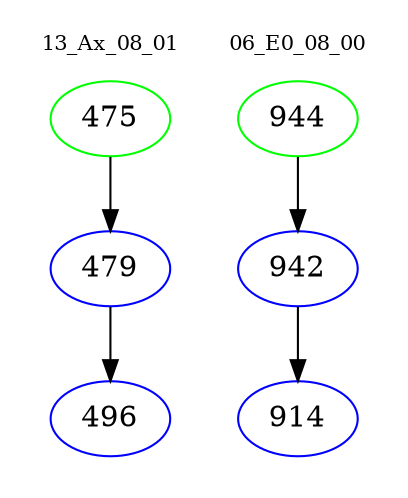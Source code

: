 digraph{
subgraph cluster_0 {
color = white
label = "13_Ax_08_01";
fontsize=10;
T0_475 [label="475", color="green"]
T0_475 -> T0_479 [color="black"]
T0_479 [label="479", color="blue"]
T0_479 -> T0_496 [color="black"]
T0_496 [label="496", color="blue"]
}
subgraph cluster_1 {
color = white
label = "06_E0_08_00";
fontsize=10;
T1_944 [label="944", color="green"]
T1_944 -> T1_942 [color="black"]
T1_942 [label="942", color="blue"]
T1_942 -> T1_914 [color="black"]
T1_914 [label="914", color="blue"]
}
}
